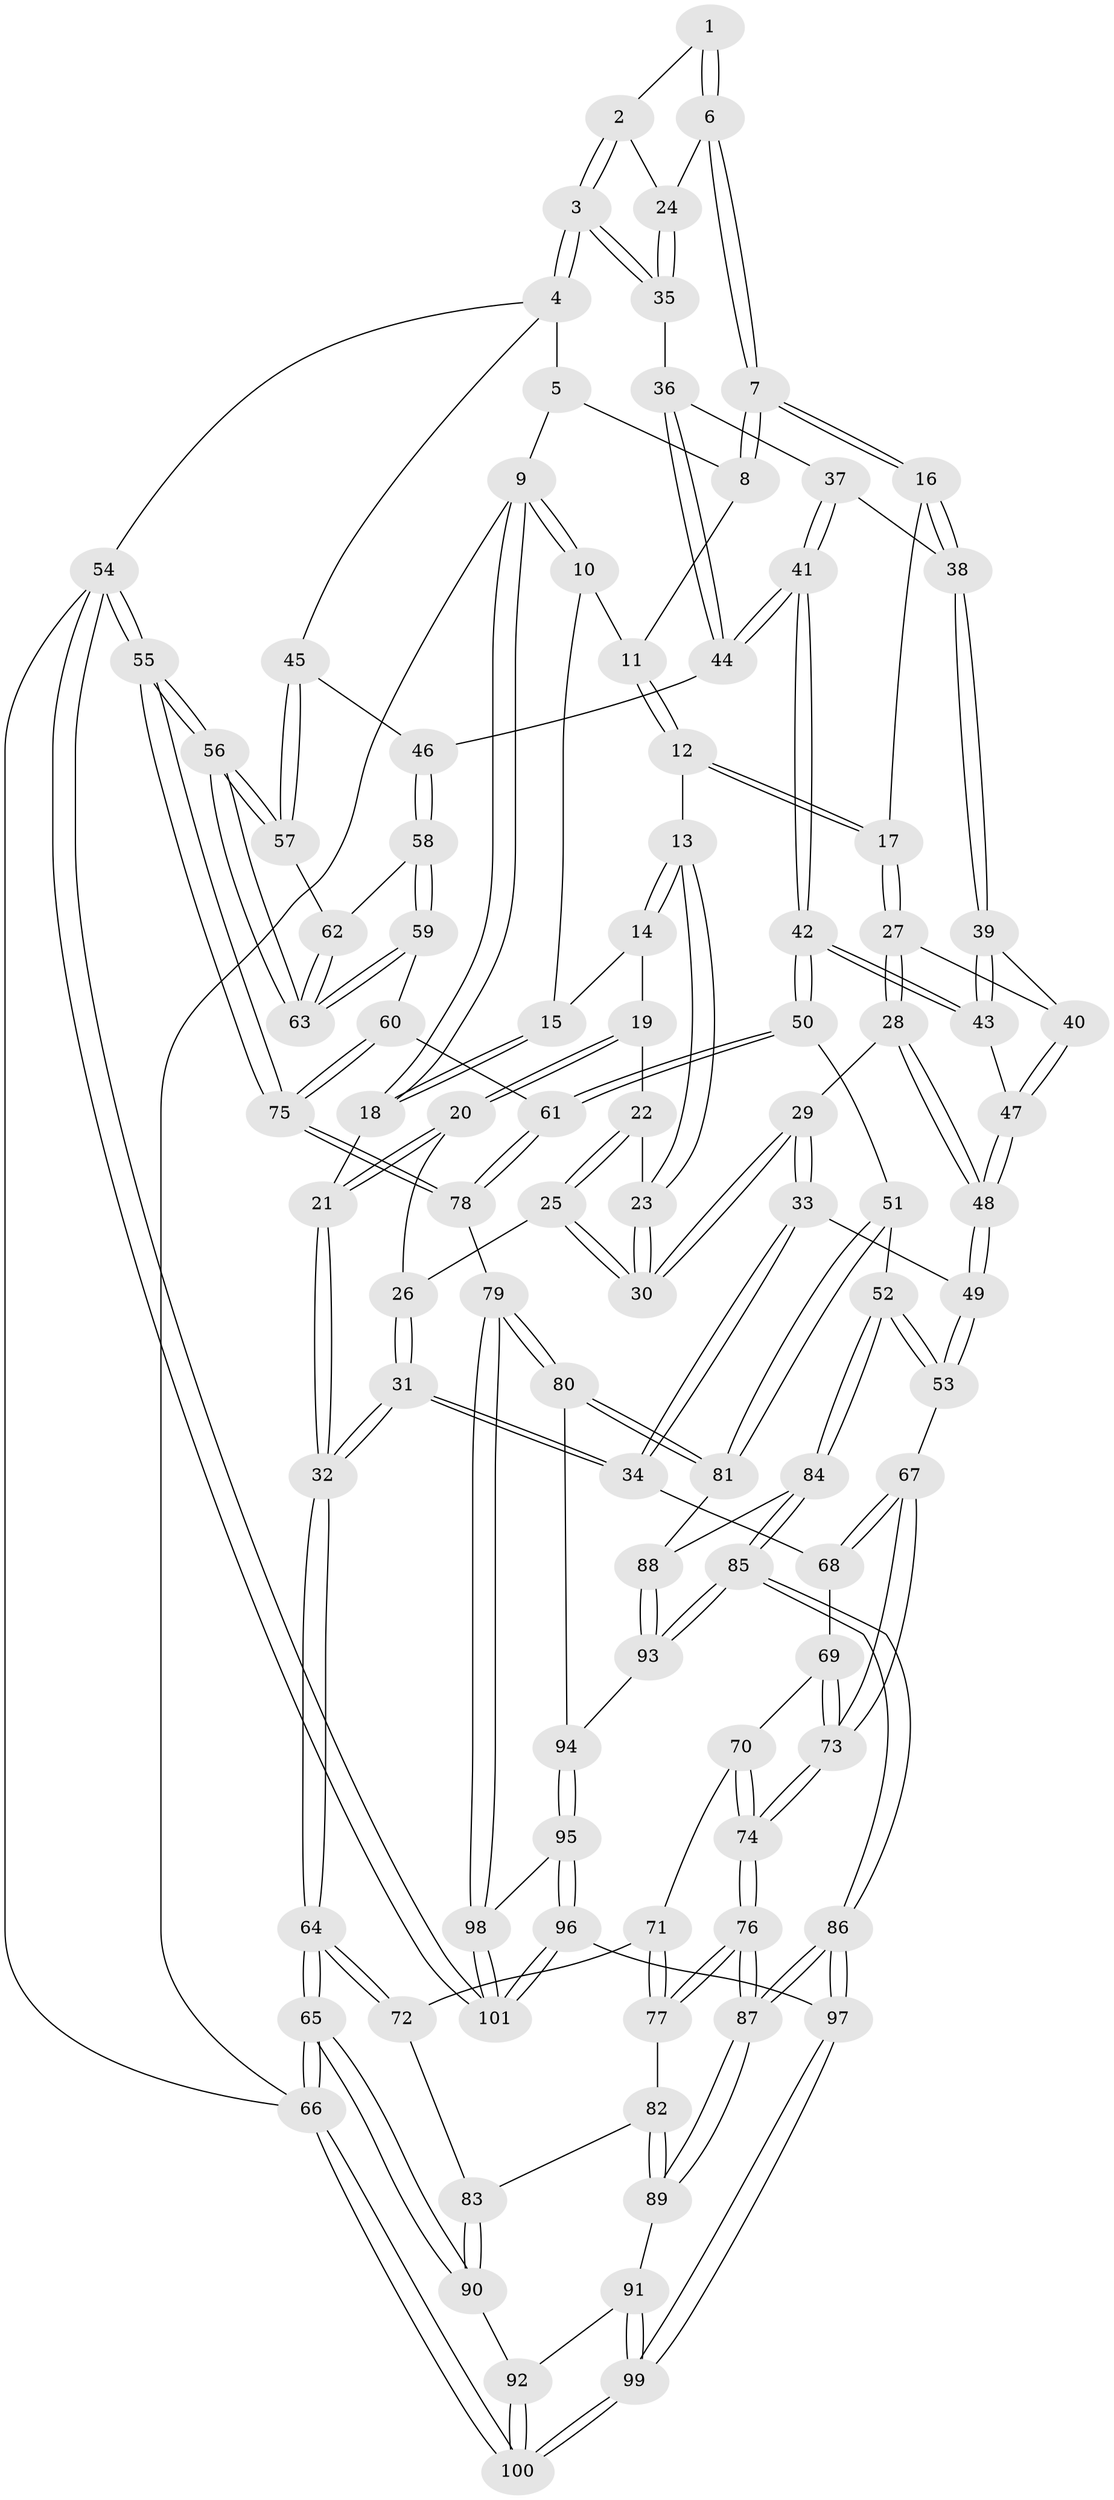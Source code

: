 // Generated by graph-tools (version 1.1) at 2025/11/02/21/25 10:11:12]
// undirected, 101 vertices, 249 edges
graph export_dot {
graph [start="1"]
  node [color=gray90,style=filled];
  1 [pos="+0.7623921619129727+0"];
  2 [pos="+0.8309040706391705+0.09496858301494729"];
  3 [pos="+1+0.245550720572688"];
  4 [pos="+1+0.24603111419910192"];
  5 [pos="+0.7567345373443315+0"];
  6 [pos="+0.6352632039208603+0.20533901056034404"];
  7 [pos="+0.5710768798783958+0.21975589754630276"];
  8 [pos="+0.439263141818598+0"];
  9 [pos="+0+0"];
  10 [pos="+0.14677676217344204+0"];
  11 [pos="+0.3527889178218162+0"];
  12 [pos="+0.32115371061141745+0.13183964655671068"];
  13 [pos="+0.2767405320366501+0.16590647007639855"];
  14 [pos="+0.11199241870005239+0.1186428024739899"];
  15 [pos="+0.1117335452838642+0.11740892160738434"];
  16 [pos="+0.5636228723735761+0.23282944645131853"];
  17 [pos="+0.38022382099480406+0.24861041332422334"];
  18 [pos="+0+0.26203921049733775"];
  19 [pos="+0.11380577244723009+0.1321445282579406"];
  20 [pos="+0.03425406564143171+0.22588389500930978"];
  21 [pos="+0+0.32273702846404206"];
  22 [pos="+0.12321779644875225+0.1487116567126507"];
  23 [pos="+0.24636489574202275+0.19385949908848144"];
  24 [pos="+0.7668398415422731+0.2169399118468697"];
  25 [pos="+0.14616444569805997+0.26270409819924967"];
  26 [pos="+0.13118571978136745+0.2672713465728209"];
  27 [pos="+0.32895483857992547+0.3567663202031724"];
  28 [pos="+0.2853310839091206+0.38111853687315617"];
  29 [pos="+0.25462691932273945+0.37992253122132585"];
  30 [pos="+0.20321308293844825+0.28848163498848056"];
  31 [pos="+0+0.5081960333655525"];
  32 [pos="+0+0.504444798725295"];
  33 [pos="+0.11636163585763842+0.49434389752970825"];
  34 [pos="+0.030582767377412525+0.5407997557386046"];
  35 [pos="+0.8274567070046904+0.334174432696204"];
  36 [pos="+0.8245579513842947+0.34082746809788395"];
  37 [pos="+0.6914700409679919+0.3800785545214451"];
  38 [pos="+0.5657566868210425+0.3282410634797887"];
  39 [pos="+0.5440481278737812+0.36871742867154134"];
  40 [pos="+0.46702289599602503+0.39976330855394315"];
  41 [pos="+0.6582979528354265+0.5565275804427873"];
  42 [pos="+0.6414696856293937+0.5696768328419539"];
  43 [pos="+0.599480243059687+0.5167535268197949"];
  44 [pos="+0.8355229924519078+0.49291136878849656"];
  45 [pos="+1+0.3003463517455028"];
  46 [pos="+0.8777816815128104+0.5290771055343231"];
  47 [pos="+0.4487632686630888+0.49755785554093007"];
  48 [pos="+0.3833006626292263+0.5750631004376823"];
  49 [pos="+0.38211139375744724+0.5911618217506637"];
  50 [pos="+0.6263192113966898+0.6307425525672189"];
  51 [pos="+0.5246081807012277+0.6871289590638614"];
  52 [pos="+0.40222659946768763+0.6797685846082986"];
  53 [pos="+0.39662762100858107+0.6772772409494471"];
  54 [pos="+1+1"];
  55 [pos="+1+1"];
  56 [pos="+1+0.908772019089204"];
  57 [pos="+1+0.6058449923055277"];
  58 [pos="+0.8799742500085442+0.5345006745501665"];
  59 [pos="+0.8691808035973775+0.6914097516313967"];
  60 [pos="+0.818432489733193+0.7114720984552598"];
  61 [pos="+0.7447097802429082+0.7234214871749407"];
  62 [pos="+0.9783960804739291+0.5670218775018583"];
  63 [pos="+0.9639253172870472+0.7409284943794993"];
  64 [pos="+0+0.7306531040593442"];
  65 [pos="+0+0.8679339119132105"];
  66 [pos="+0+1"];
  67 [pos="+0.33921323741722076+0.6999357618836076"];
  68 [pos="+0.04564827871445463+0.5579625615222424"];
  69 [pos="+0.10047834242983902+0.702796037205242"];
  70 [pos="+0.10440190500560753+0.7276127421077001"];
  71 [pos="+0.10011182918375608+0.7695071908435579"];
  72 [pos="+0.005620603254470262+0.7972909240520589"];
  73 [pos="+0.29304656743414514+0.756304358960916"];
  74 [pos="+0.26304508048758496+0.8079332606114739"];
  75 [pos="+0.8707283394842846+0.9529878889816737"];
  76 [pos="+0.26108630074978884+0.8135041750048903"];
  77 [pos="+0.10990757172854802+0.809773096769596"];
  78 [pos="+0.7172214472197287+0.8674389167510611"];
  79 [pos="+0.6450925932814522+0.9029595472806128"];
  80 [pos="+0.6167588695251457+0.8807319149555138"];
  81 [pos="+0.5554759216965837+0.7938661328900394"];
  82 [pos="+0.10115797291827278+0.8358867229529559"];
  83 [pos="+0.07268574726644728+0.8549785182093341"];
  84 [pos="+0.4153952787521702+0.7944382401129964"];
  85 [pos="+0.35569357330249046+0.9497702463145311"];
  86 [pos="+0.2940930218924321+1"];
  87 [pos="+0.2579690396274437+0.9320968538857568"];
  88 [pos="+0.4712909253089803+0.8870026473117631"];
  89 [pos="+0.17678871036020968+0.9108507951852342"];
  90 [pos="+0.03768765901198376+0.9104496977998245"];
  91 [pos="+0.08937736873167323+0.9373698291805571"];
  92 [pos="+0.04043449343078099+0.9139377517271327"];
  93 [pos="+0.4712867207547649+0.8988133525782698"];
  94 [pos="+0.4821022651193549+0.9073195894446793"];
  95 [pos="+0.5099977533407372+0.9782905229417732"];
  96 [pos="+0.41992313595666025+1"];
  97 [pos="+0.29863164422981514+1"];
  98 [pos="+0.6419697066701533+0.9150000952089724"];
  99 [pos="+0.19006992810555293+1"];
  100 [pos="+0.016401370968819128+1"];
  101 [pos="+0.6813731478624411+1"];
  1 -- 2;
  1 -- 6;
  1 -- 6;
  2 -- 3;
  2 -- 3;
  2 -- 24;
  3 -- 4;
  3 -- 4;
  3 -- 35;
  3 -- 35;
  4 -- 5;
  4 -- 45;
  4 -- 54;
  5 -- 8;
  5 -- 9;
  6 -- 7;
  6 -- 7;
  6 -- 24;
  7 -- 8;
  7 -- 8;
  7 -- 16;
  7 -- 16;
  8 -- 11;
  9 -- 10;
  9 -- 10;
  9 -- 18;
  9 -- 18;
  9 -- 66;
  10 -- 11;
  10 -- 15;
  11 -- 12;
  11 -- 12;
  12 -- 13;
  12 -- 17;
  12 -- 17;
  13 -- 14;
  13 -- 14;
  13 -- 23;
  13 -- 23;
  14 -- 15;
  14 -- 19;
  15 -- 18;
  15 -- 18;
  16 -- 17;
  16 -- 38;
  16 -- 38;
  17 -- 27;
  17 -- 27;
  18 -- 21;
  19 -- 20;
  19 -- 20;
  19 -- 22;
  20 -- 21;
  20 -- 21;
  20 -- 26;
  21 -- 32;
  21 -- 32;
  22 -- 23;
  22 -- 25;
  22 -- 25;
  23 -- 30;
  23 -- 30;
  24 -- 35;
  24 -- 35;
  25 -- 26;
  25 -- 30;
  25 -- 30;
  26 -- 31;
  26 -- 31;
  27 -- 28;
  27 -- 28;
  27 -- 40;
  28 -- 29;
  28 -- 48;
  28 -- 48;
  29 -- 30;
  29 -- 30;
  29 -- 33;
  29 -- 33;
  31 -- 32;
  31 -- 32;
  31 -- 34;
  31 -- 34;
  32 -- 64;
  32 -- 64;
  33 -- 34;
  33 -- 34;
  33 -- 49;
  34 -- 68;
  35 -- 36;
  36 -- 37;
  36 -- 44;
  36 -- 44;
  37 -- 38;
  37 -- 41;
  37 -- 41;
  38 -- 39;
  38 -- 39;
  39 -- 40;
  39 -- 43;
  39 -- 43;
  40 -- 47;
  40 -- 47;
  41 -- 42;
  41 -- 42;
  41 -- 44;
  41 -- 44;
  42 -- 43;
  42 -- 43;
  42 -- 50;
  42 -- 50;
  43 -- 47;
  44 -- 46;
  45 -- 46;
  45 -- 57;
  45 -- 57;
  46 -- 58;
  46 -- 58;
  47 -- 48;
  47 -- 48;
  48 -- 49;
  48 -- 49;
  49 -- 53;
  49 -- 53;
  50 -- 51;
  50 -- 61;
  50 -- 61;
  51 -- 52;
  51 -- 81;
  51 -- 81;
  52 -- 53;
  52 -- 53;
  52 -- 84;
  52 -- 84;
  53 -- 67;
  54 -- 55;
  54 -- 55;
  54 -- 101;
  54 -- 101;
  54 -- 66;
  55 -- 56;
  55 -- 56;
  55 -- 75;
  55 -- 75;
  56 -- 57;
  56 -- 57;
  56 -- 63;
  56 -- 63;
  57 -- 62;
  58 -- 59;
  58 -- 59;
  58 -- 62;
  59 -- 60;
  59 -- 63;
  59 -- 63;
  60 -- 61;
  60 -- 75;
  60 -- 75;
  61 -- 78;
  61 -- 78;
  62 -- 63;
  62 -- 63;
  64 -- 65;
  64 -- 65;
  64 -- 72;
  64 -- 72;
  65 -- 66;
  65 -- 66;
  65 -- 90;
  65 -- 90;
  66 -- 100;
  66 -- 100;
  67 -- 68;
  67 -- 68;
  67 -- 73;
  67 -- 73;
  68 -- 69;
  69 -- 70;
  69 -- 73;
  69 -- 73;
  70 -- 71;
  70 -- 74;
  70 -- 74;
  71 -- 72;
  71 -- 77;
  71 -- 77;
  72 -- 83;
  73 -- 74;
  73 -- 74;
  74 -- 76;
  74 -- 76;
  75 -- 78;
  75 -- 78;
  76 -- 77;
  76 -- 77;
  76 -- 87;
  76 -- 87;
  77 -- 82;
  78 -- 79;
  79 -- 80;
  79 -- 80;
  79 -- 98;
  79 -- 98;
  80 -- 81;
  80 -- 81;
  80 -- 94;
  81 -- 88;
  82 -- 83;
  82 -- 89;
  82 -- 89;
  83 -- 90;
  83 -- 90;
  84 -- 85;
  84 -- 85;
  84 -- 88;
  85 -- 86;
  85 -- 86;
  85 -- 93;
  85 -- 93;
  86 -- 87;
  86 -- 87;
  86 -- 97;
  86 -- 97;
  87 -- 89;
  87 -- 89;
  88 -- 93;
  88 -- 93;
  89 -- 91;
  90 -- 92;
  91 -- 92;
  91 -- 99;
  91 -- 99;
  92 -- 100;
  92 -- 100;
  93 -- 94;
  94 -- 95;
  94 -- 95;
  95 -- 96;
  95 -- 96;
  95 -- 98;
  96 -- 97;
  96 -- 101;
  96 -- 101;
  97 -- 99;
  97 -- 99;
  98 -- 101;
  98 -- 101;
  99 -- 100;
  99 -- 100;
}
